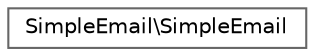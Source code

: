 digraph "Graphical Class Hierarchy"
{
 // LATEX_PDF_SIZE
  bgcolor="transparent";
  edge [fontname=Helvetica,fontsize=10,labelfontname=Helvetica,labelfontsize=10];
  node [fontname=Helvetica,fontsize=10,shape=box,height=0.2,width=0.4];
  rankdir="LR";
  Node0 [id="Node000000",label="SimpleEmail\\SimpleEmail",height=0.2,width=0.4,color="grey40", fillcolor="white", style="filled",URL="$classSimpleEmail_1_1SimpleEmail.html",tooltip=" "];
}
